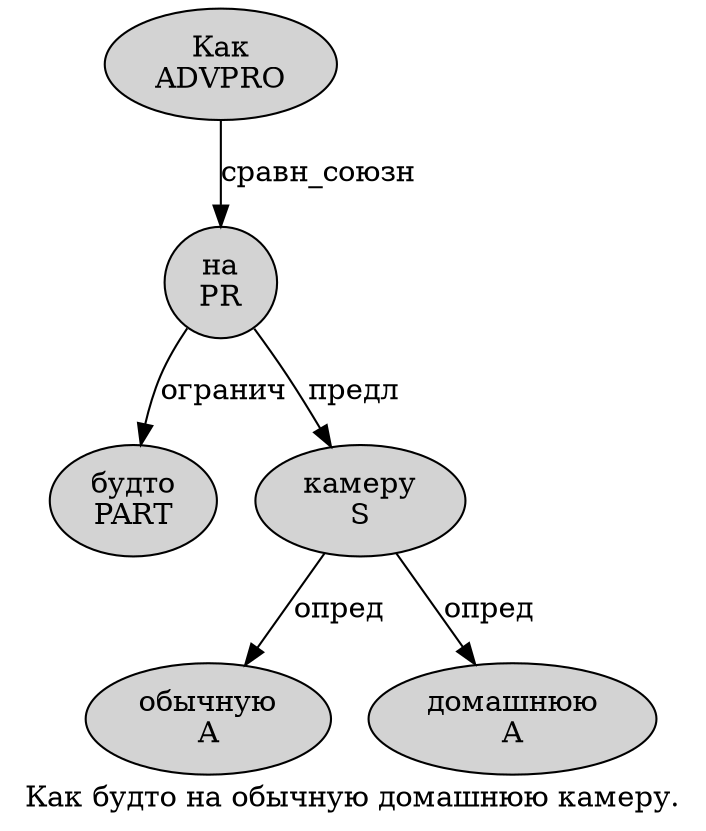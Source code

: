 digraph SENTENCE_160 {
	graph [label="Как будто на обычную домашнюю камеру."]
	node [style=filled]
		0 [label="Как
ADVPRO" color="" fillcolor=lightgray penwidth=1 shape=ellipse]
		1 [label="будто
PART" color="" fillcolor=lightgray penwidth=1 shape=ellipse]
		2 [label="на
PR" color="" fillcolor=lightgray penwidth=1 shape=ellipse]
		3 [label="обычную
A" color="" fillcolor=lightgray penwidth=1 shape=ellipse]
		4 [label="домашнюю
A" color="" fillcolor=lightgray penwidth=1 shape=ellipse]
		5 [label="камеру
S" color="" fillcolor=lightgray penwidth=1 shape=ellipse]
			2 -> 1 [label="огранич"]
			2 -> 5 [label="предл"]
			0 -> 2 [label="сравн_союзн"]
			5 -> 3 [label="опред"]
			5 -> 4 [label="опред"]
}